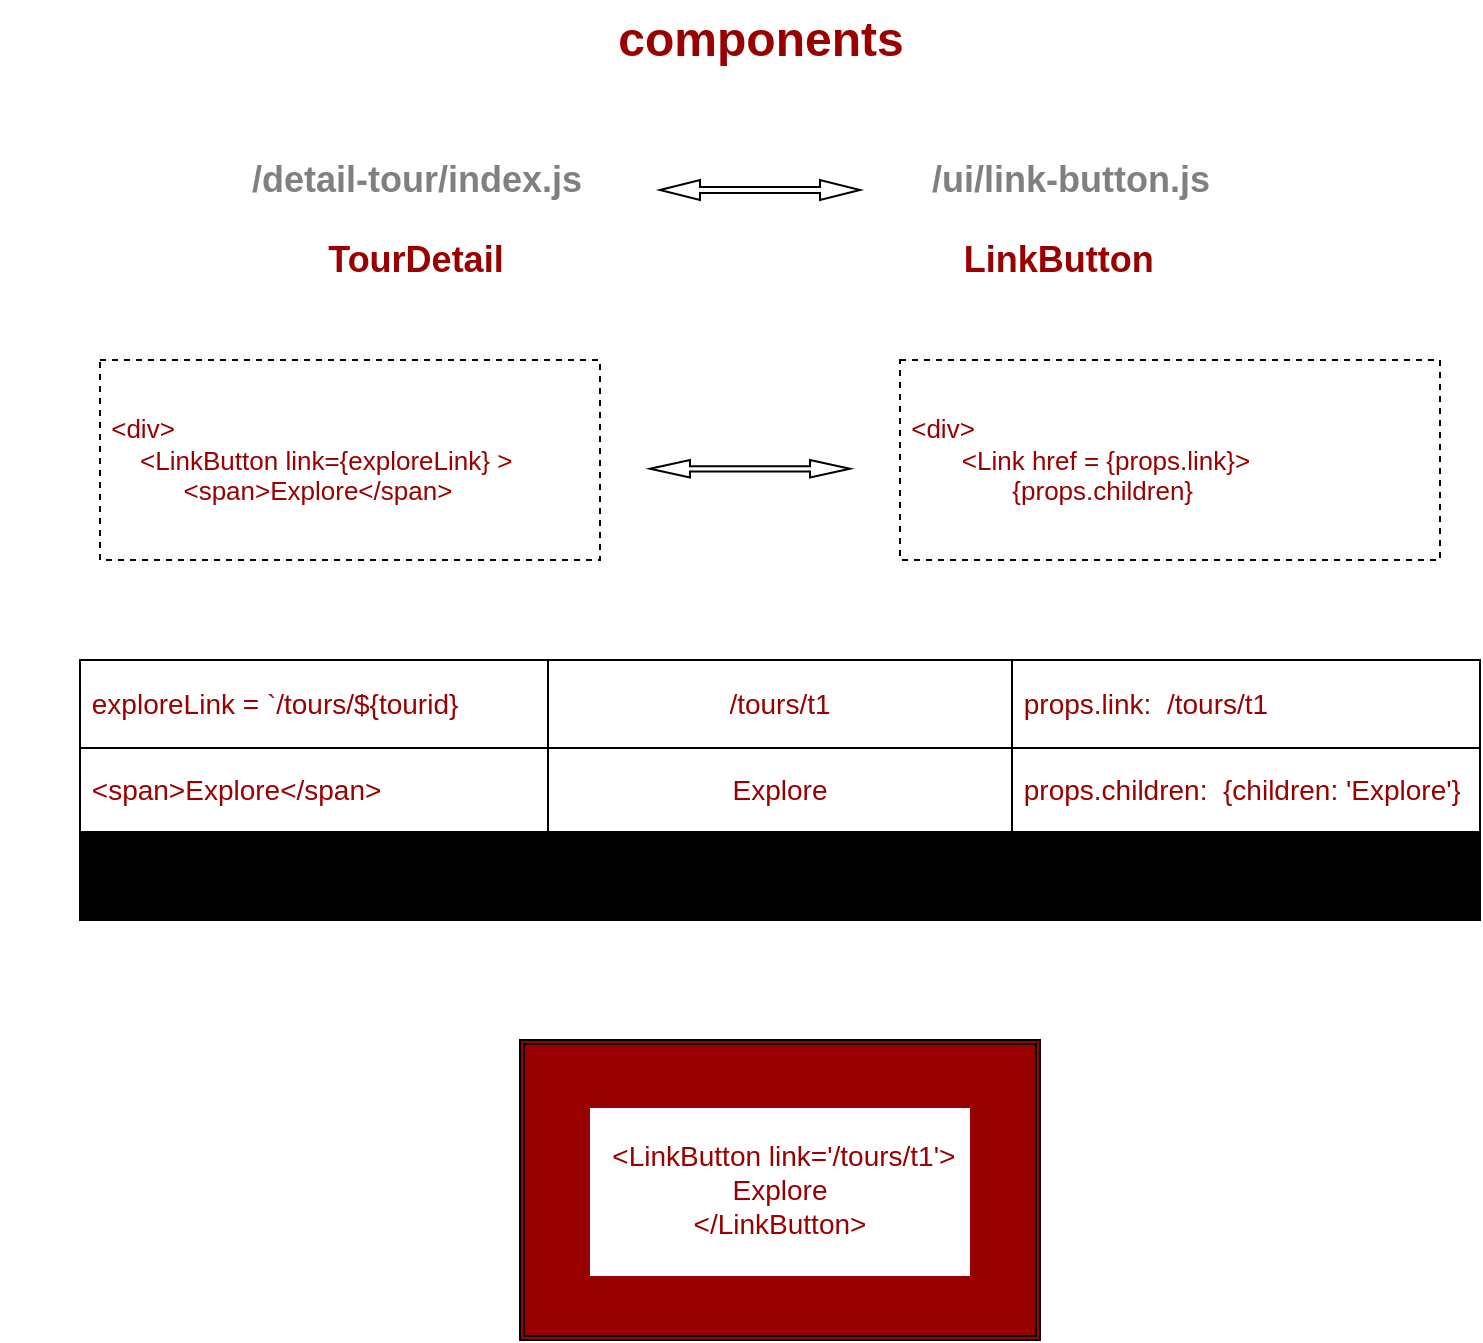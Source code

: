 <mxfile>
    <diagram id="xnT2EUVrfSnyCZ4o1hl0" name="Page-1">
        <mxGraphModel dx="789" dy="561" grid="1" gridSize="10" guides="1" tooltips="1" connect="1" arrows="1" fold="1" page="1" pageScale="1" pageWidth="1100" pageHeight="1700" math="0" shadow="0">
            <root>
                <mxCell id="0"/>
                <mxCell id="1" parent="0"/>
                <mxCell id="4" value="components" style="text;strokeColor=none;fillColor=none;html=1;fontSize=24;fontStyle=1;verticalAlign=middle;align=center;fontColor=#990000;" vertex="1" parent="1">
                    <mxGeometry x="400" y="10" width="100" height="40" as="geometry"/>
                </mxCell>
                <mxCell id="5" value="/detail-tour/index.js&amp;nbsp; &amp;nbsp; &amp;nbsp; &amp;nbsp; &amp;nbsp; &amp;nbsp; &amp;nbsp; &amp;nbsp; &amp;nbsp; &amp;nbsp; &amp;nbsp; &amp;nbsp; &amp;nbsp; &amp;nbsp; &amp;nbsp; &amp;nbsp; &amp;nbsp; &amp;nbsp;/ui/link-button.js" style="text;strokeColor=none;fillColor=none;html=1;fontSize=18;fontStyle=1;verticalAlign=middle;align=center;labelBackgroundColor=default;fontColor=#808080;" vertex="1" parent="1">
                    <mxGeometry x="70" y="80" width="730" height="40" as="geometry"/>
                </mxCell>
                <mxCell id="6" value="" style="shape=doubleArrow;whiteSpace=wrap;html=1;" vertex="1" parent="1">
                    <mxGeometry x="400" y="100" width="100" height="10" as="geometry"/>
                </mxCell>
                <mxCell id="7" value="&amp;nbsp; &amp;nbsp; &amp;nbsp; &amp;nbsp; &amp;nbsp; &amp;nbsp; &amp;nbsp;TourDetail&amp;nbsp; &amp;nbsp; &amp;nbsp; &amp;nbsp; &amp;nbsp; &amp;nbsp; &amp;nbsp; &amp;nbsp; &amp;nbsp; &amp;nbsp; &amp;nbsp; &amp;nbsp; &amp;nbsp; &amp;nbsp; &amp;nbsp; &amp;nbsp; &amp;nbsp; &amp;nbsp; &amp;nbsp; &amp;nbsp; &amp;nbsp; &amp;nbsp; &amp;nbsp; LinkButton&amp;nbsp; &amp;nbsp; &amp;nbsp; &amp;nbsp; &amp;nbsp; &amp;nbsp; &amp;nbsp; &amp;nbsp;" style="text;strokeColor=none;fillColor=none;html=1;fontSize=18;fontStyle=1;verticalAlign=middle;align=center;labelBackgroundColor=default;fontColor=#990000;" vertex="1" parent="1">
                    <mxGeometry x="190" y="120" width="510" height="40" as="geometry"/>
                </mxCell>
                <mxCell id="8" value="&lt;div style=&quot;color: rgb(0 , 0 , 0) ; background-color: rgb(255 , 255 , 255) ; font-family: &amp;#34;consolas&amp;#34; , &amp;#34;courier new&amp;#34; , monospace ; font-weight: normal ; font-size: 14px ; line-height: 19px&quot;&gt;&lt;br&gt;&lt;/div&gt;" style="text;whiteSpace=wrap;html=1;fontSize=18;fontColor=#990000;dashed=1;" vertex="1" parent="1">
                    <mxGeometry x="120" y="190" width="260" height="110" as="geometry"/>
                </mxCell>
                <mxCell id="9" value="&amp;nbsp;&amp;lt;div&amp;gt;&lt;br&gt;&amp;nbsp; &amp;nbsp; &amp;nbsp;&amp;lt;LinkButton link={exploreLink} &amp;gt;&lt;br&gt;&amp;nbsp; &amp;nbsp; &amp;nbsp; &amp;nbsp; &amp;nbsp; &amp;nbsp;&amp;lt;span&amp;gt;Explore&amp;lt;/span&amp;gt;" style="text;html=1;strokeColor=default;fillColor=none;align=left;verticalAlign=middle;whiteSpace=wrap;rounded=0;dashed=1;labelBackgroundColor=default;fontSize=13;fontColor=#990000;" vertex="1" parent="1">
                    <mxGeometry x="120" y="190" width="250" height="100" as="geometry"/>
                </mxCell>
                <mxCell id="11" value="&amp;nbsp;&amp;lt;div&amp;gt;&lt;br&gt;&amp;nbsp; &amp;nbsp; &amp;nbsp; &amp;nbsp; &amp;lt;Link href = {props.link}&amp;gt;&lt;br&gt;&amp;nbsp; &amp;nbsp; &amp;nbsp; &amp;nbsp; &amp;nbsp; &amp;nbsp; &amp;nbsp; &amp;nbsp;{props.children}&amp;nbsp;" style="text;html=1;strokeColor=default;fillColor=none;align=left;verticalAlign=middle;whiteSpace=wrap;rounded=0;dashed=1;labelBackgroundColor=default;fontSize=13;fontColor=#990000;" vertex="1" parent="1">
                    <mxGeometry x="520" y="190" width="270" height="100" as="geometry"/>
                </mxCell>
                <mxCell id="13" value="" style="shape=doubleArrow;whiteSpace=wrap;html=1;labelBackgroundColor=default;fontSize=13;fontColor=#990000;strokeColor=default;" vertex="1" parent="1">
                    <mxGeometry x="395" y="240" width="100" height="8.75" as="geometry"/>
                </mxCell>
                <mxCell id="27" value="" style="shape=table;html=1;whiteSpace=wrap;startSize=0;container=1;collapsible=0;childLayout=tableLayout;labelBackgroundColor=default;fontSize=13;fontColor=#990000;strokeColor=default;" vertex="1" parent="1">
                    <mxGeometry x="110" y="340" width="700" height="130" as="geometry"/>
                </mxCell>
                <mxCell id="28" value="" style="shape=partialRectangle;html=1;whiteSpace=wrap;collapsible=0;dropTarget=0;pointerEvents=0;fillColor=none;top=0;left=0;bottom=0;right=0;points=[[0,0.5],[1,0.5]];portConstraint=eastwest;labelBackgroundColor=default;fontSize=13;fontColor=#990000;strokeColor=default;" vertex="1" parent="27">
                    <mxGeometry width="700" height="44" as="geometry"/>
                </mxCell>
                <mxCell id="29" value="&amp;nbsp;exploreLink = `/tours/${tourid}" style="shape=partialRectangle;html=1;whiteSpace=wrap;connectable=0;fillColor=none;top=0;left=0;bottom=0;right=0;overflow=hidden;pointerEvents=1;labelBackgroundColor=default;fontSize=14;fontColor=#990000;strokeColor=default;align=left;" vertex="1" parent="28">
                    <mxGeometry width="234" height="44" as="geometry">
                        <mxRectangle width="234" height="44" as="alternateBounds"/>
                    </mxGeometry>
                </mxCell>
                <mxCell id="30" value="/tours/t1" style="shape=partialRectangle;html=1;whiteSpace=wrap;connectable=0;fillColor=none;top=0;left=0;bottom=0;right=0;overflow=hidden;pointerEvents=1;labelBackgroundColor=default;fontSize=14;fontColor=#990000;strokeColor=default;" vertex="1" parent="28">
                    <mxGeometry x="234" width="232" height="44" as="geometry">
                        <mxRectangle width="232" height="44" as="alternateBounds"/>
                    </mxGeometry>
                </mxCell>
                <mxCell id="31" value="&amp;nbsp;props.link:&amp;nbsp; /tours/t1" style="shape=partialRectangle;html=1;whiteSpace=wrap;connectable=0;fillColor=none;top=0;left=0;bottom=0;right=0;overflow=hidden;pointerEvents=1;labelBackgroundColor=default;fontSize=14;fontColor=#990000;strokeColor=default;align=left;" vertex="1" parent="28">
                    <mxGeometry x="466" width="234" height="44" as="geometry">
                        <mxRectangle width="234" height="44" as="alternateBounds"/>
                    </mxGeometry>
                </mxCell>
                <mxCell id="32" value="" style="shape=partialRectangle;html=1;whiteSpace=wrap;collapsible=0;dropTarget=0;pointerEvents=0;fillColor=none;top=0;left=0;bottom=0;right=0;points=[[0,0.5],[1,0.5]];portConstraint=eastwest;labelBackgroundColor=default;fontSize=13;fontColor=#990000;strokeColor=default;" vertex="1" parent="27">
                    <mxGeometry y="44" width="700" height="42" as="geometry"/>
                </mxCell>
                <mxCell id="33" value="&amp;nbsp;&amp;lt;span&amp;gt;Explore&amp;lt;/span&amp;gt;" style="shape=partialRectangle;html=1;whiteSpace=wrap;connectable=0;fillColor=none;top=0;left=0;bottom=0;right=0;overflow=hidden;pointerEvents=1;labelBackgroundColor=default;fontSize=14;fontColor=#990000;strokeColor=default;align=left;" vertex="1" parent="32">
                    <mxGeometry width="234" height="42" as="geometry">
                        <mxRectangle width="234" height="42" as="alternateBounds"/>
                    </mxGeometry>
                </mxCell>
                <mxCell id="34" value="Explore" style="shape=partialRectangle;html=1;whiteSpace=wrap;connectable=0;fillColor=none;top=0;left=0;bottom=0;right=0;overflow=hidden;pointerEvents=1;labelBackgroundColor=default;fontSize=14;fontColor=#990000;strokeColor=default;" vertex="1" parent="32">
                    <mxGeometry x="234" width="232" height="42" as="geometry">
                        <mxRectangle width="232" height="42" as="alternateBounds"/>
                    </mxGeometry>
                </mxCell>
                <mxCell id="35" value="&amp;nbsp;props.children:&amp;nbsp; {children: 'Explore'}" style="shape=partialRectangle;html=1;whiteSpace=wrap;connectable=0;fillColor=none;top=0;left=0;bottom=0;right=0;overflow=hidden;pointerEvents=1;labelBackgroundColor=default;fontSize=14;fontColor=#990000;strokeColor=default;align=left;" vertex="1" parent="32">
                    <mxGeometry x="466" width="234" height="42" as="geometry">
                        <mxRectangle width="234" height="42" as="alternateBounds"/>
                    </mxGeometry>
                </mxCell>
                <mxCell id="36" value="" style="shape=partialRectangle;html=1;whiteSpace=wrap;collapsible=0;dropTarget=0;pointerEvents=0;fillColor=none;top=0;left=0;bottom=0;right=0;points=[[0,0.5],[1,0.5]];portConstraint=eastwest;labelBackgroundColor=default;fontSize=13;fontColor=#990000;strokeColor=default;" vertex="1" parent="27">
                    <mxGeometry y="86" width="700" height="44" as="geometry"/>
                </mxCell>
                <mxCell id="37" value="" style="shape=partialRectangle;html=1;whiteSpace=wrap;connectable=0;fillColor=#000000;top=0;left=0;bottom=0;right=0;overflow=hidden;pointerEvents=1;labelBackgroundColor=default;fontSize=13;fontColor=#990000;strokeColor=default;" vertex="1" parent="36">
                    <mxGeometry width="234" height="44" as="geometry">
                        <mxRectangle width="234" height="44" as="alternateBounds"/>
                    </mxGeometry>
                </mxCell>
                <mxCell id="38" value="" style="shape=partialRectangle;html=1;whiteSpace=wrap;connectable=0;fillColor=#000000;top=0;left=0;bottom=0;right=0;overflow=hidden;pointerEvents=1;labelBackgroundColor=default;fontSize=13;fontColor=#990000;strokeColor=default;" vertex="1" parent="36">
                    <mxGeometry x="234" width="232" height="44" as="geometry">
                        <mxRectangle width="232" height="44" as="alternateBounds"/>
                    </mxGeometry>
                </mxCell>
                <mxCell id="39" value="" style="shape=partialRectangle;html=1;whiteSpace=wrap;connectable=0;fillColor=#000000;top=0;left=0;bottom=0;right=0;overflow=hidden;pointerEvents=1;labelBackgroundColor=default;fontSize=13;fontColor=#990000;strokeColor=default;" vertex="1" parent="36">
                    <mxGeometry x="466" width="234" height="44" as="geometry">
                        <mxRectangle width="234" height="44" as="alternateBounds"/>
                    </mxGeometry>
                </mxCell>
                <mxCell id="40" value="&lt;br&gt;&amp;nbsp; &amp;nbsp;&amp;lt;LinkButton link='/tours/t1'&amp;gt;&amp;nbsp;&amp;nbsp;&lt;br&gt;Explore&lt;br&gt;&amp;lt;/LinkButton&amp;gt;&lt;br&gt;&amp;nbsp;&amp;nbsp;" style="shape=ext;double=1;rounded=0;whiteSpace=wrap;html=1;labelBackgroundColor=default;fontSize=14;fontColor=#990000;strokeColor=default;fillColor=#990000;" vertex="1" parent="1">
                    <mxGeometry x="330" y="530" width="260" height="150" as="geometry"/>
                </mxCell>
            </root>
        </mxGraphModel>
    </diagram>
    <diagram id="WDw9W1I6WUwIl_zKZ7vM" name="Page-1">
        <mxGraphModel grid="1" gridSize="10" guides="1" tooltips="1" connect="1" arrows="1" page="1" fold="1" pageScale="1" pageWidth="850" pageHeight="1100" math="0" shadow="0">
            <root>
                <mxCell id="0"/>
                <mxCell id="1" parent="0"/>
            </root>
        </mxGraphModel>
    </diagram>
</mxfile>